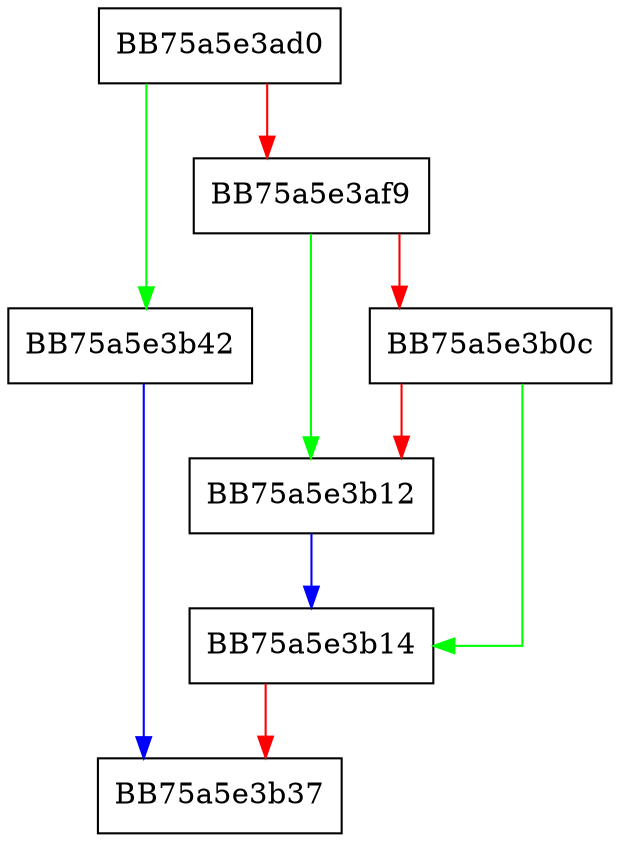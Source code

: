 digraph Release {
  node [shape="box"];
  graph [splines=ortho];
  BB75a5e3ad0 -> BB75a5e3b42 [color="green"];
  BB75a5e3ad0 -> BB75a5e3af9 [color="red"];
  BB75a5e3af9 -> BB75a5e3b12 [color="green"];
  BB75a5e3af9 -> BB75a5e3b0c [color="red"];
  BB75a5e3b0c -> BB75a5e3b14 [color="green"];
  BB75a5e3b0c -> BB75a5e3b12 [color="red"];
  BB75a5e3b12 -> BB75a5e3b14 [color="blue"];
  BB75a5e3b14 -> BB75a5e3b37 [color="red"];
  BB75a5e3b42 -> BB75a5e3b37 [color="blue"];
}